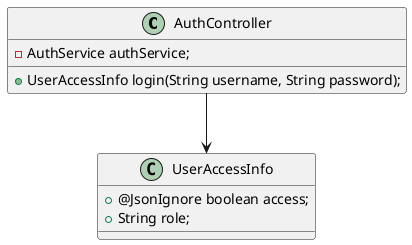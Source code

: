 @startuml

class AuthController {
    -AuthService authService;
    +UserAccessInfo login(String username, String password);
}

class UserAccessInfo {
    +@JsonIgnore boolean access;
    +String role;
}

AuthController --> UserAccessInfo

@enduml
